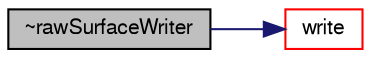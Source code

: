 digraph "~rawSurfaceWriter"
{
  bgcolor="transparent";
  edge [fontname="FreeSans",fontsize="10",labelfontname="FreeSans",labelfontsize="10"];
  node [fontname="FreeSans",fontsize="10",shape=record];
  rankdir="LR";
  Node2 [label="~rawSurfaceWriter",height=0.2,width=0.4,color="black", fillcolor="grey75", style="filled", fontcolor="black"];
  Node2 -> Node3 [color="midnightblue",fontsize="10",style="solid",fontname="FreeSans"];
  Node3 [label="write",height=0.2,width=0.4,color="red",URL="$a29454.html#a397d4e691b3868423c047ec2482dcbd2",tooltip="Write single surface geometry to file. "];
}
